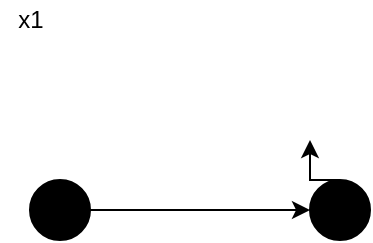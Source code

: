 <mxfile version="17.1.3" type="device"><diagram id="TmMKb9d8UTGCb3ZEG7st" name="Page-1"><mxGraphModel dx="1635" dy="866" grid="1" gridSize="10" guides="1" tooltips="1" connect="1" arrows="1" fold="1" page="1" pageScale="1" pageWidth="827" pageHeight="1169" math="0" shadow="0"><root><mxCell id="0"/><mxCell id="1" parent="0"/><mxCell id="00HFztXc0_wkpEU8GII--1" value="" style="ellipse;whiteSpace=wrap;html=1;fillColor=#000000;" vertex="1" parent="1"><mxGeometry x="230" y="400" width="30" height="30" as="geometry"/></mxCell><mxCell id="00HFztXc0_wkpEU8GII--2" value="x1" style="text;html=1;align=center;verticalAlign=middle;resizable=0;points=[];autosize=1;strokeColor=none;fillColor=none;" vertex="1" parent="1"><mxGeometry x="215" y="310" width="30" height="20" as="geometry"/></mxCell><mxCell id="00HFztXc0_wkpEU8GII--5" style="edgeStyle=orthogonalEdgeStyle;rounded=0;orthogonalLoop=1;jettySize=auto;html=1;exitX=0.5;exitY=0;exitDx=0;exitDy=0;" edge="1" parent="1" source="00HFztXc0_wkpEU8GII--3"><mxGeometry relative="1" as="geometry"><mxPoint x="370" y="380" as="targetPoint"/></mxGeometry></mxCell><mxCell id="00HFztXc0_wkpEU8GII--3" value="" style="ellipse;whiteSpace=wrap;html=1;fillColor=#000000;" vertex="1" parent="1"><mxGeometry x="370" y="400" width="30" height="30" as="geometry"/></mxCell><mxCell id="00HFztXc0_wkpEU8GII--4" value="" style="endArrow=classic;html=1;rounded=0;" edge="1" parent="1" source="00HFztXc0_wkpEU8GII--1" target="00HFztXc0_wkpEU8GII--3"><mxGeometry width="50" height="50" relative="1" as="geometry"><mxPoint x="270" y="460" as="sourcePoint"/><mxPoint x="320" y="410" as="targetPoint"/></mxGeometry></mxCell></root></mxGraphModel></diagram></mxfile>